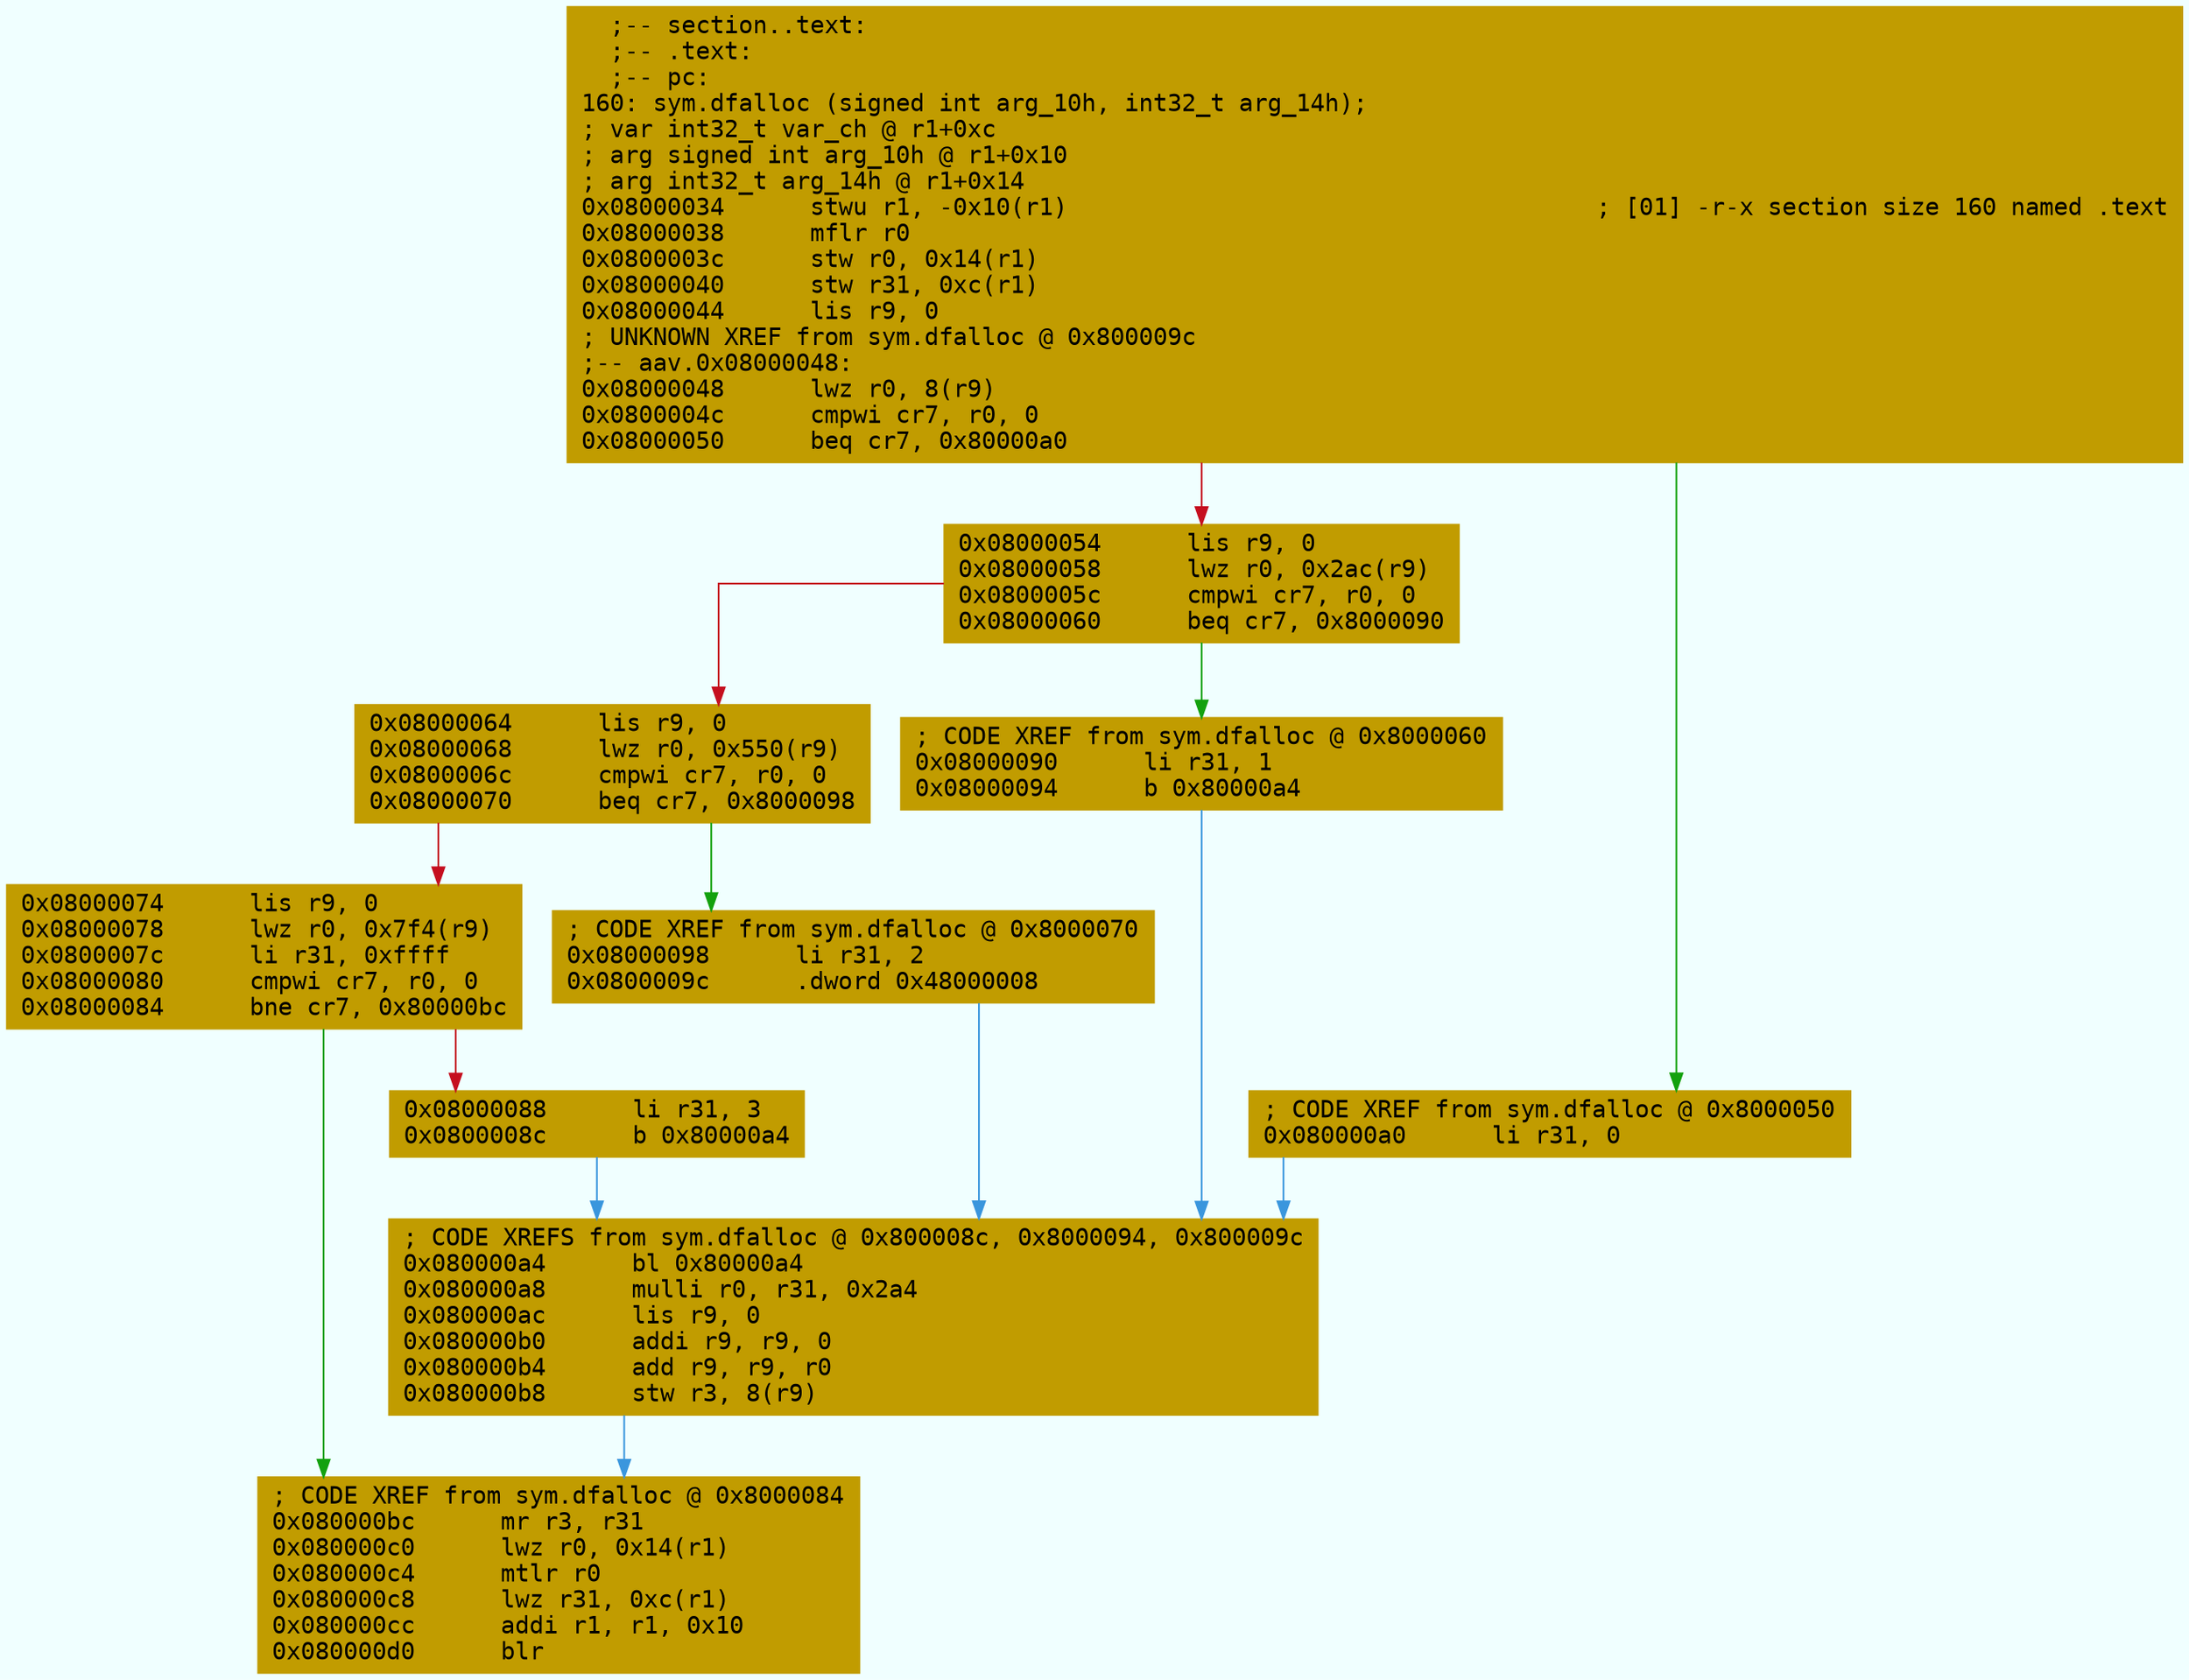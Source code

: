 digraph code {
	graph [bgcolor=azure fontsize=8 fontname="Courier" splines="ortho"];
	node [fillcolor=gray style=filled shape=box];
	edge [arrowhead="normal"];
	"0x08000034" [URL="sym.dfalloc/0x08000034", fillcolor="#c19c00",color="#c19c00", fontname="Courier",label="  ;-- section..text:\l  ;-- .text:\l  ;-- pc:\l160: sym.dfalloc (signed int arg_10h, int32_t arg_14h);\l; var int32_t var_ch @ r1+0xc\l; arg signed int arg_10h @ r1+0x10\l; arg int32_t arg_14h @ r1+0x14\l0x08000034      stwu r1, -0x10(r1)                                     ; [01] -r-x section size 160 named .text\l0x08000038      mflr r0\l0x0800003c      stw r0, 0x14(r1)\l0x08000040      stw r31, 0xc(r1)\l0x08000044      lis r9, 0\l; UNKNOWN XREF from sym.dfalloc @ 0x800009c\l;-- aav.0x08000048:\l0x08000048      lwz r0, 8(r9)\l0x0800004c      cmpwi cr7, r0, 0\l0x08000050      beq cr7, 0x80000a0\l"]
	"0x08000054" [URL="sym.dfalloc/0x08000054", fillcolor="#c19c00",color="#c19c00", fontname="Courier",label="0x08000054      lis r9, 0\l0x08000058      lwz r0, 0x2ac(r9)\l0x0800005c      cmpwi cr7, r0, 0\l0x08000060      beq cr7, 0x8000090\l"]
	"0x08000064" [URL="sym.dfalloc/0x08000064", fillcolor="#c19c00",color="#c19c00", fontname="Courier",label="0x08000064      lis r9, 0\l0x08000068      lwz r0, 0x550(r9)\l0x0800006c      cmpwi cr7, r0, 0\l0x08000070      beq cr7, 0x8000098\l"]
	"0x08000074" [URL="sym.dfalloc/0x08000074", fillcolor="#c19c00",color="#c19c00", fontname="Courier",label="0x08000074      lis r9, 0\l0x08000078      lwz r0, 0x7f4(r9)\l0x0800007c      li r31, 0xffff\l0x08000080      cmpwi cr7, r0, 0\l0x08000084      bne cr7, 0x80000bc\l"]
	"0x08000088" [URL="sym.dfalloc/0x08000088", fillcolor="#c19c00",color="#c19c00", fontname="Courier",label="0x08000088      li r31, 3\l0x0800008c      b 0x80000a4\l"]
	"0x08000090" [URL="sym.dfalloc/0x08000090", fillcolor="#c19c00",color="#c19c00", fontname="Courier",label="; CODE XREF from sym.dfalloc @ 0x8000060\l0x08000090      li r31, 1\l0x08000094      b 0x80000a4\l"]
	"0x08000098" [URL="sym.dfalloc/0x08000098", fillcolor="#c19c00",color="#c19c00", fontname="Courier",label="; CODE XREF from sym.dfalloc @ 0x8000070\l0x08000098      li r31, 2\l0x0800009c      .dword 0x48000008\l"]
	"0x080000a0" [URL="sym.dfalloc/0x080000a0", fillcolor="#c19c00",color="#c19c00", fontname="Courier",label="; CODE XREF from sym.dfalloc @ 0x8000050\l0x080000a0      li r31, 0\l"]
	"0x080000a4" [URL="sym.dfalloc/0x080000a4", fillcolor="#c19c00",color="#c19c00", fontname="Courier",label="; CODE XREFS from sym.dfalloc @ 0x800008c, 0x8000094, 0x800009c\l0x080000a4      bl 0x80000a4\l0x080000a8      mulli r0, r31, 0x2a4\l0x080000ac      lis r9, 0\l0x080000b0      addi r9, r9, 0\l0x080000b4      add r9, r9, r0\l0x080000b8      stw r3, 8(r9)\l"]
	"0x080000bc" [URL="sym.dfalloc/0x080000bc", fillcolor="#c19c00",color="#c19c00", fontname="Courier",label="; CODE XREF from sym.dfalloc @ 0x8000084\l0x080000bc      mr r3, r31\l0x080000c0      lwz r0, 0x14(r1)\l0x080000c4      mtlr r0\l0x080000c8      lwz r31, 0xc(r1)\l0x080000cc      addi r1, r1, 0x10\l0x080000d0      blr\l"]
        "0x08000034" -> "0x080000a0" [color="#13a10e"];
        "0x08000034" -> "0x08000054" [color="#c50f1f"];
        "0x08000054" -> "0x08000090" [color="#13a10e"];
        "0x08000054" -> "0x08000064" [color="#c50f1f"];
        "0x08000064" -> "0x08000098" [color="#13a10e"];
        "0x08000064" -> "0x08000074" [color="#c50f1f"];
        "0x08000074" -> "0x080000bc" [color="#13a10e"];
        "0x08000074" -> "0x08000088" [color="#c50f1f"];
        "0x08000088" -> "0x080000a4" [color="#3a96dd"];
        "0x08000090" -> "0x080000a4" [color="#3a96dd"];
        "0x08000098" -> "0x080000a4" [color="#3a96dd"];
        "0x080000a0" -> "0x080000a4" [color="#3a96dd"];
        "0x080000a4" -> "0x080000bc" [color="#3a96dd"];
}
